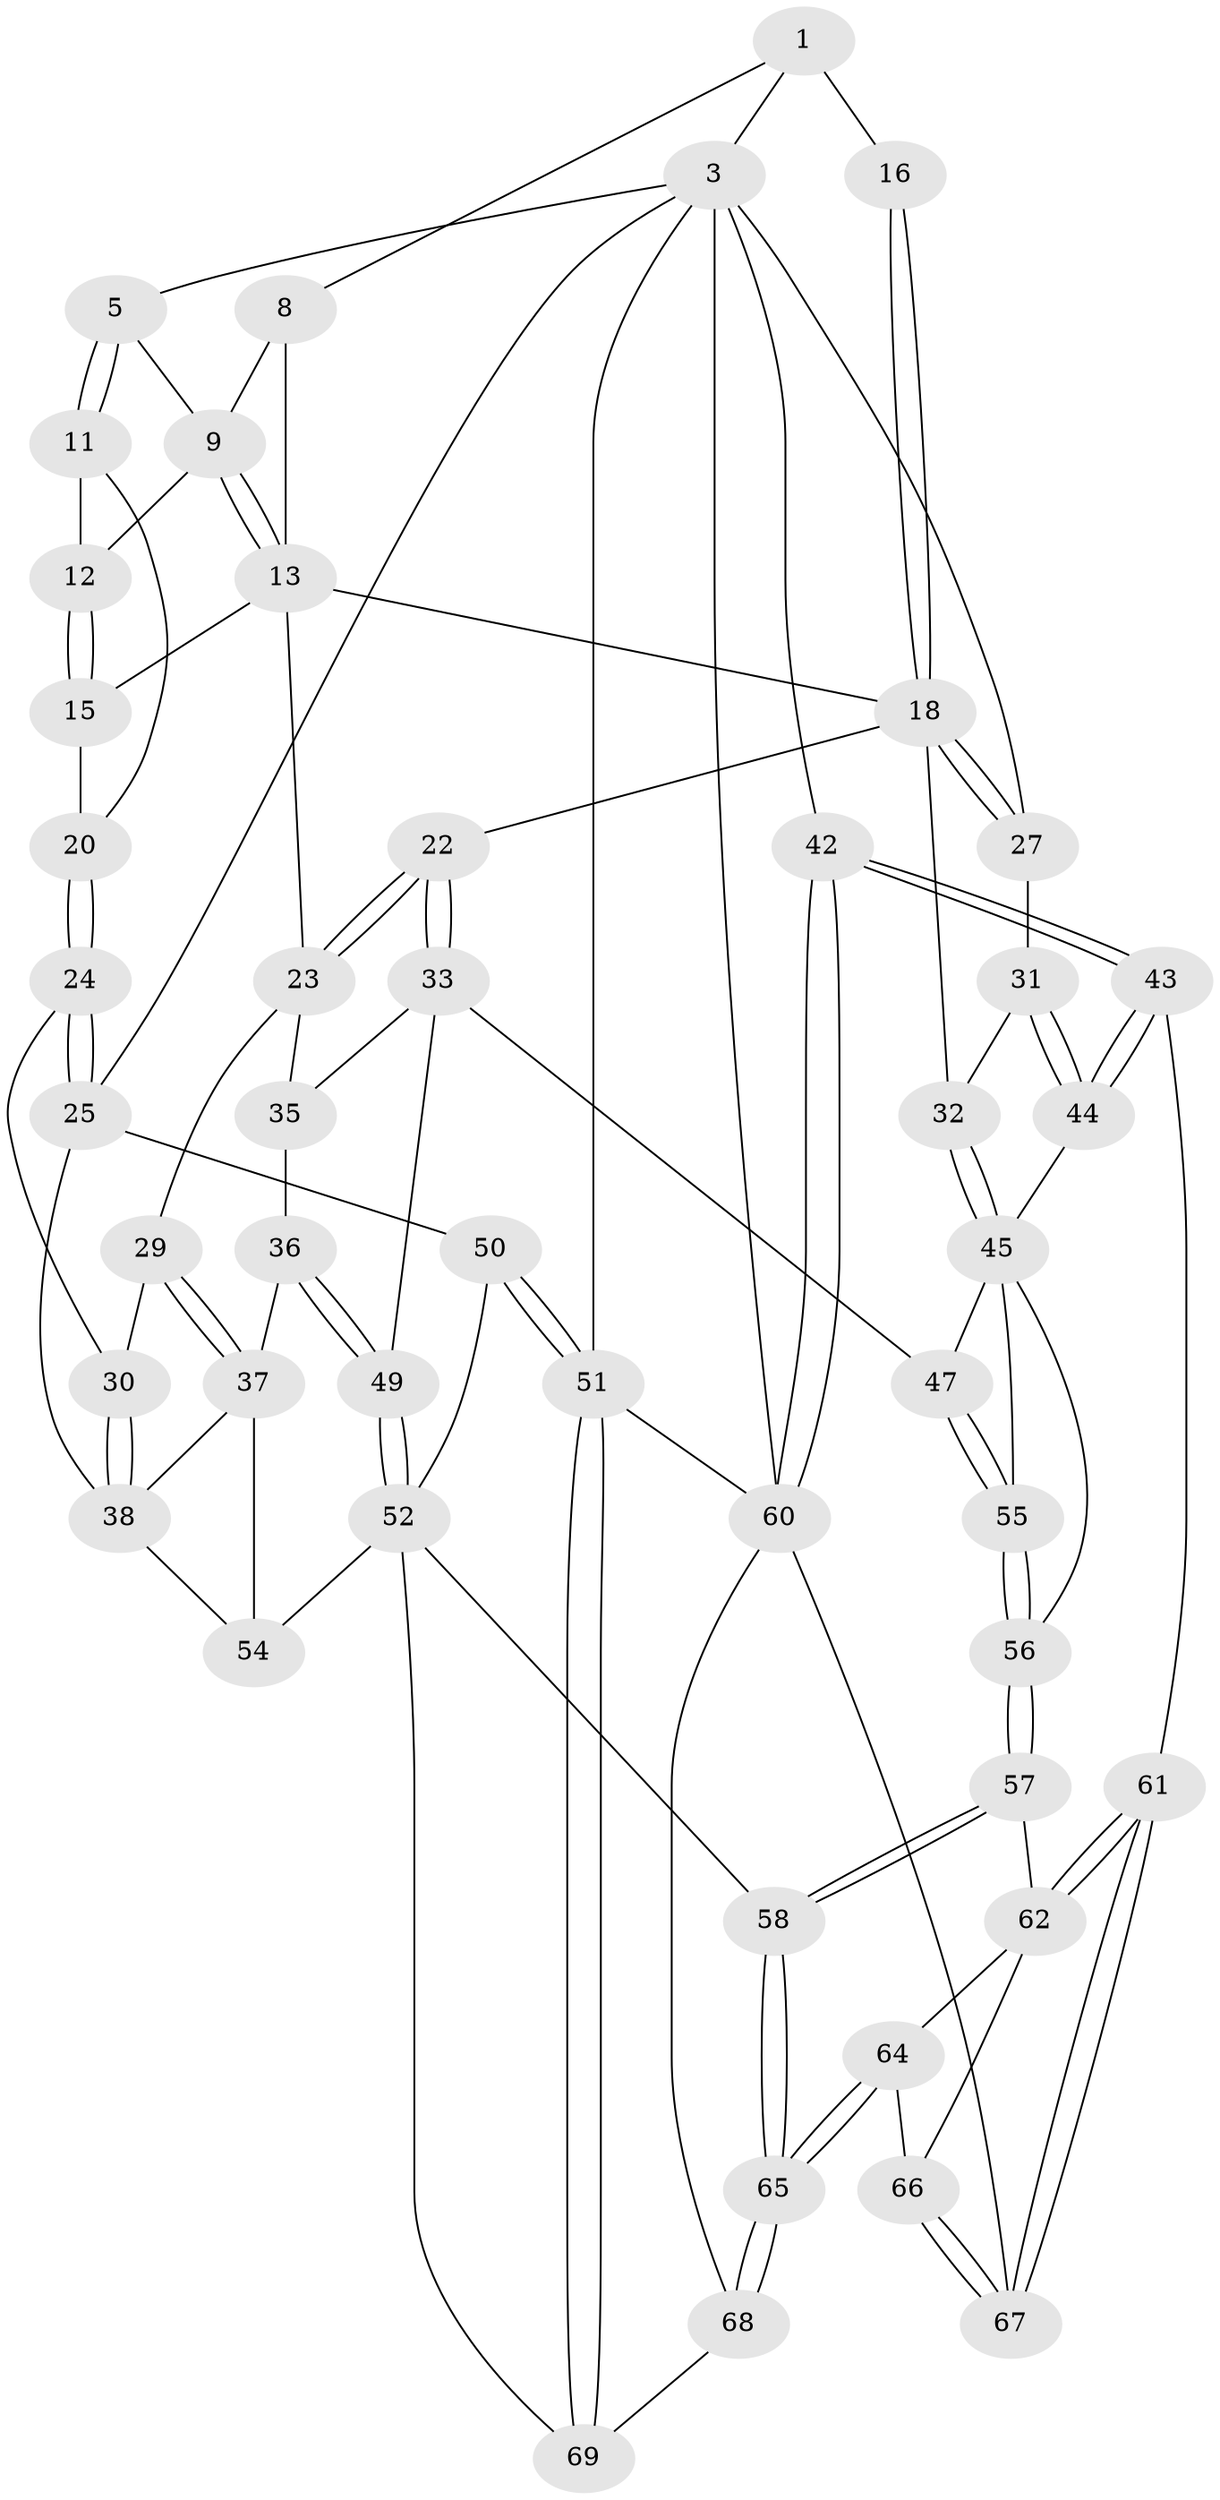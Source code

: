 // original degree distribution, {3: 0.02857142857142857, 5: 0.5142857142857142, 6: 0.21428571428571427, 4: 0.24285714285714285}
// Generated by graph-tools (version 1.1) at 2025/21/03/04/25 18:21:41]
// undirected, 49 vertices, 114 edges
graph export_dot {
graph [start="1"]
  node [color=gray90,style=filled];
  1 [pos="+0.8502318896243998+0",super="+2+7"];
  3 [pos="+1+0",super="+26+4"];
  5 [pos="+0+0",super="+6"];
  8 [pos="+0.6560280392718886+0.13161588445735467"];
  9 [pos="+0.568229135144423+0",super="+10"];
  11 [pos="+0.18355894683925725+0.04073485266131692"];
  12 [pos="+0.4158947079131441+0.14547267589650256"];
  13 [pos="+0.5636594561099748+0.20124117266231767",super="+17+14"];
  15 [pos="+0.4324327896836699+0.2512937923891395"];
  16 [pos="+0.8374079471572423+0.2326535336960096"];
  18 [pos="+0.8206842141476894+0.28861091524758714",super="+19"];
  20 [pos="+0.27337449233948896+0.23140253094613297"];
  22 [pos="+0.5114646683282562+0.43136298962366487"];
  23 [pos="+0.4384693235748727+0.29726890750398954",super="+28"];
  24 [pos="+0.17474927222533693+0.34651175225200903"];
  25 [pos="+0+0.20933169657084227",super="+40"];
  27 [pos="+0.9019397348896779+0.37806421861497796"];
  29 [pos="+0.22012217413549445+0.3757147393616565"];
  30 [pos="+0.18390145255766377+0.35566255883099196"];
  31 [pos="+0.7900712806341873+0.4991796768560227"];
  32 [pos="+0.6886285430289235+0.46205064208427454"];
  33 [pos="+0.48618219432487153+0.4852795256358078",super="+34"];
  35 [pos="+0.29566179176598417+0.4311959538487098"];
  36 [pos="+0.27917335261861614+0.5332934184625634"];
  37 [pos="+0.23534923188689985+0.5516915264370893",super="+41"];
  38 [pos="+0.13920566413118965+0.5255388818087621",super="+39"];
  42 [pos="+1+0.6827817282174963"];
  43 [pos="+0.8729849424583175+0.719802965707793"];
  44 [pos="+0.8622552727230963+0.7150562441880466"];
  45 [pos="+0.7129793177158956+0.5995037829900991",super="+48+46"];
  47 [pos="+0.5425842207739329+0.5484361599011182"];
  49 [pos="+0.4577536855849577+0.5148205439642881"];
  50 [pos="+0+0.7902881623138085"];
  51 [pos="+0+1"];
  52 [pos="+0.36454619446474706+0.7894195604804007",super="+53"];
  54 [pos="+0.22397622778444773+0.6991735625646648"];
  55 [pos="+0.5907832650061837+0.6696579067860745"];
  56 [pos="+0.5892691024881745+0.7618686700396661"];
  57 [pos="+0.5436029662091736+0.8005629392885901"];
  58 [pos="+0.4045340704990485+0.8015186895856538"];
  60 [pos="+1+1",super="+70"];
  61 [pos="+0.7884943254624581+0.8952624278338359"];
  62 [pos="+0.5751790383140559+0.8448833222758041",super="+63"];
  64 [pos="+0.5603237571819263+0.9954384909682089"];
  65 [pos="+0.5279410801621545+1"];
  66 [pos="+0.6501887363407071+0.9457613000482421"];
  67 [pos="+0.7651303546721725+1"];
  68 [pos="+0.5398382768293343+1"];
  69 [pos="+0.22063102255745823+1"];
  1 -- 16 [weight=2];
  1 -- 3;
  1 -- 8;
  3 -- 60;
  3 -- 27;
  3 -- 42;
  3 -- 25;
  3 -- 5;
  3 -- 51;
  5 -- 11;
  5 -- 11;
  5 -- 9;
  8 -- 9;
  8 -- 13;
  9 -- 13;
  9 -- 13;
  9 -- 12;
  11 -- 12;
  11 -- 20;
  12 -- 15;
  12 -- 15;
  13 -- 18;
  13 -- 15;
  13 -- 23;
  15 -- 20;
  16 -- 18;
  16 -- 18;
  18 -- 27;
  18 -- 27;
  18 -- 32;
  18 -- 22;
  20 -- 24;
  20 -- 24;
  22 -- 23;
  22 -- 23;
  22 -- 33;
  22 -- 33;
  23 -- 35;
  23 -- 29;
  24 -- 25;
  24 -- 25;
  24 -- 30;
  25 -- 50;
  25 -- 38;
  27 -- 31;
  29 -- 30;
  29 -- 37;
  29 -- 37;
  30 -- 38;
  30 -- 38;
  31 -- 32;
  31 -- 44;
  31 -- 44;
  32 -- 45;
  32 -- 45;
  33 -- 47;
  33 -- 35;
  33 -- 49;
  35 -- 36;
  36 -- 37;
  36 -- 49;
  36 -- 49;
  37 -- 54;
  37 -- 38;
  38 -- 54;
  42 -- 43;
  42 -- 43;
  42 -- 60;
  42 -- 60;
  43 -- 44;
  43 -- 44;
  43 -- 61;
  44 -- 45;
  45 -- 56;
  45 -- 47;
  45 -- 55;
  47 -- 55;
  47 -- 55;
  49 -- 52;
  49 -- 52;
  50 -- 51;
  50 -- 51;
  50 -- 52;
  51 -- 69;
  51 -- 69;
  51 -- 60;
  52 -- 58;
  52 -- 69;
  52 -- 54;
  55 -- 56;
  55 -- 56;
  56 -- 57;
  56 -- 57;
  57 -- 58;
  57 -- 58;
  57 -- 62;
  58 -- 65;
  58 -- 65;
  60 -- 67;
  60 -- 68;
  61 -- 62;
  61 -- 62;
  61 -- 67;
  61 -- 67;
  62 -- 64;
  62 -- 66;
  64 -- 65;
  64 -- 65;
  64 -- 66;
  65 -- 68;
  65 -- 68;
  66 -- 67;
  66 -- 67;
  68 -- 69;
}
